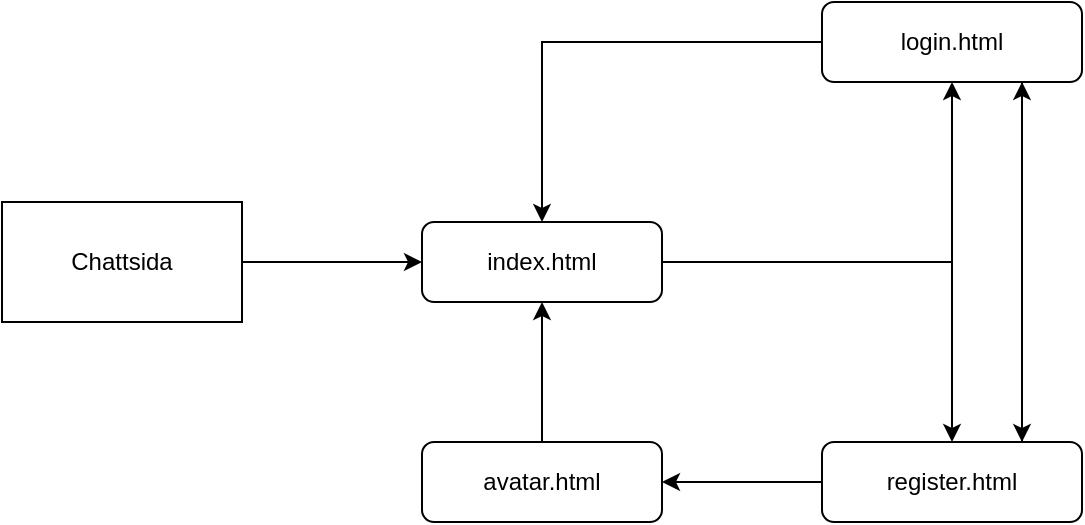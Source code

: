 <mxfile version="21.1.2" type="device">
  <diagram id="C5RBs43oDa-KdzZeNtuy" name="Page-1">
    <mxGraphModel dx="1816" dy="512" grid="1" gridSize="10" guides="1" tooltips="1" connect="1" arrows="1" fold="1" page="1" pageScale="1" pageWidth="827" pageHeight="1169" math="0" shadow="0">
      <root>
        <mxCell id="WIyWlLk6GJQsqaUBKTNV-0" />
        <mxCell id="WIyWlLk6GJQsqaUBKTNV-1" parent="WIyWlLk6GJQsqaUBKTNV-0" />
        <mxCell id="oHakrRu8Q4tq4R4-NKKh-14" style="edgeStyle=orthogonalEdgeStyle;rounded=0;orthogonalLoop=1;jettySize=auto;html=1;entryX=0.5;entryY=1;entryDx=0;entryDy=0;" edge="1" parent="WIyWlLk6GJQsqaUBKTNV-1" source="5xbvFpInqmZl458QrSCq-1" target="5xbvFpInqmZl458QrSCq-8">
          <mxGeometry relative="1" as="geometry">
            <mxPoint x="390" y="220.0" as="targetPoint" />
          </mxGeometry>
        </mxCell>
        <mxCell id="oHakrRu8Q4tq4R4-NKKh-15" style="edgeStyle=orthogonalEdgeStyle;rounded=0;orthogonalLoop=1;jettySize=auto;html=1;entryX=0.5;entryY=0;entryDx=0;entryDy=0;" edge="1" parent="WIyWlLk6GJQsqaUBKTNV-1" source="5xbvFpInqmZl458QrSCq-1" target="5xbvFpInqmZl458QrSCq-2">
          <mxGeometry relative="1" as="geometry" />
        </mxCell>
        <mxCell id="5xbvFpInqmZl458QrSCq-1" value="index.html" style="rounded=1;whiteSpace=wrap;html=1;" parent="WIyWlLk6GJQsqaUBKTNV-1" vertex="1">
          <mxGeometry x="120" y="200" width="120" height="40" as="geometry" />
        </mxCell>
        <mxCell id="oHakrRu8Q4tq4R4-NKKh-8" style="edgeStyle=orthogonalEdgeStyle;rounded=0;orthogonalLoop=1;jettySize=auto;html=1;" edge="1" parent="WIyWlLk6GJQsqaUBKTNV-1" source="5xbvFpInqmZl458QrSCq-2" target="5xbvFpInqmZl458QrSCq-8">
          <mxGeometry relative="1" as="geometry">
            <Array as="points">
              <mxPoint x="420" y="220" />
              <mxPoint x="420" y="220" />
            </Array>
          </mxGeometry>
        </mxCell>
        <mxCell id="oHakrRu8Q4tq4R4-NKKh-11" style="edgeStyle=orthogonalEdgeStyle;rounded=0;orthogonalLoop=1;jettySize=auto;html=1;" edge="1" parent="WIyWlLk6GJQsqaUBKTNV-1" source="5xbvFpInqmZl458QrSCq-2" target="oHakrRu8Q4tq4R4-NKKh-2">
          <mxGeometry relative="1" as="geometry" />
        </mxCell>
        <mxCell id="5xbvFpInqmZl458QrSCq-2" value="register.html" style="rounded=1;whiteSpace=wrap;html=1;" parent="WIyWlLk6GJQsqaUBKTNV-1" vertex="1">
          <mxGeometry x="320" y="310" width="130" height="40" as="geometry" />
        </mxCell>
        <mxCell id="5xbvFpInqmZl458QrSCq-4" value="" style="edgeStyle=orthogonalEdgeStyle;rounded=0;orthogonalLoop=1;jettySize=auto;html=1;" parent="WIyWlLk6GJQsqaUBKTNV-1" source="5xbvFpInqmZl458QrSCq-3" target="5xbvFpInqmZl458QrSCq-1" edge="1">
          <mxGeometry relative="1" as="geometry" />
        </mxCell>
        <mxCell id="5xbvFpInqmZl458QrSCq-3" value="Chattsida" style="rounded=0;whiteSpace=wrap;html=1;" parent="WIyWlLk6GJQsqaUBKTNV-1" vertex="1">
          <mxGeometry x="-90" y="190" width="120" height="60" as="geometry" />
        </mxCell>
        <mxCell id="oHakrRu8Q4tq4R4-NKKh-9" style="edgeStyle=orthogonalEdgeStyle;rounded=0;orthogonalLoop=1;jettySize=auto;html=1;" edge="1" parent="WIyWlLk6GJQsqaUBKTNV-1" source="5xbvFpInqmZl458QrSCq-8" target="5xbvFpInqmZl458QrSCq-2">
          <mxGeometry relative="1" as="geometry">
            <Array as="points">
              <mxPoint x="420" y="210" />
              <mxPoint x="420" y="210" />
            </Array>
          </mxGeometry>
        </mxCell>
        <mxCell id="oHakrRu8Q4tq4R4-NKKh-12" style="edgeStyle=orthogonalEdgeStyle;rounded=0;orthogonalLoop=1;jettySize=auto;html=1;entryX=0.5;entryY=0;entryDx=0;entryDy=0;" edge="1" parent="WIyWlLk6GJQsqaUBKTNV-1" source="5xbvFpInqmZl458QrSCq-8" target="5xbvFpInqmZl458QrSCq-1">
          <mxGeometry relative="1" as="geometry" />
        </mxCell>
        <mxCell id="5xbvFpInqmZl458QrSCq-8" value="login.html" style="rounded=1;whiteSpace=wrap;html=1;" parent="WIyWlLk6GJQsqaUBKTNV-1" vertex="1">
          <mxGeometry x="320" y="90" width="130" height="40" as="geometry" />
        </mxCell>
        <mxCell id="oHakrRu8Q4tq4R4-NKKh-13" style="edgeStyle=orthogonalEdgeStyle;rounded=0;orthogonalLoop=1;jettySize=auto;html=1;entryX=0.5;entryY=1;entryDx=0;entryDy=0;" edge="1" parent="WIyWlLk6GJQsqaUBKTNV-1" source="oHakrRu8Q4tq4R4-NKKh-2" target="5xbvFpInqmZl458QrSCq-1">
          <mxGeometry relative="1" as="geometry" />
        </mxCell>
        <mxCell id="oHakrRu8Q4tq4R4-NKKh-2" value="avatar.html" style="rounded=1;whiteSpace=wrap;html=1;" vertex="1" parent="WIyWlLk6GJQsqaUBKTNV-1">
          <mxGeometry x="120" y="310" width="120" height="40" as="geometry" />
        </mxCell>
      </root>
    </mxGraphModel>
  </diagram>
</mxfile>
